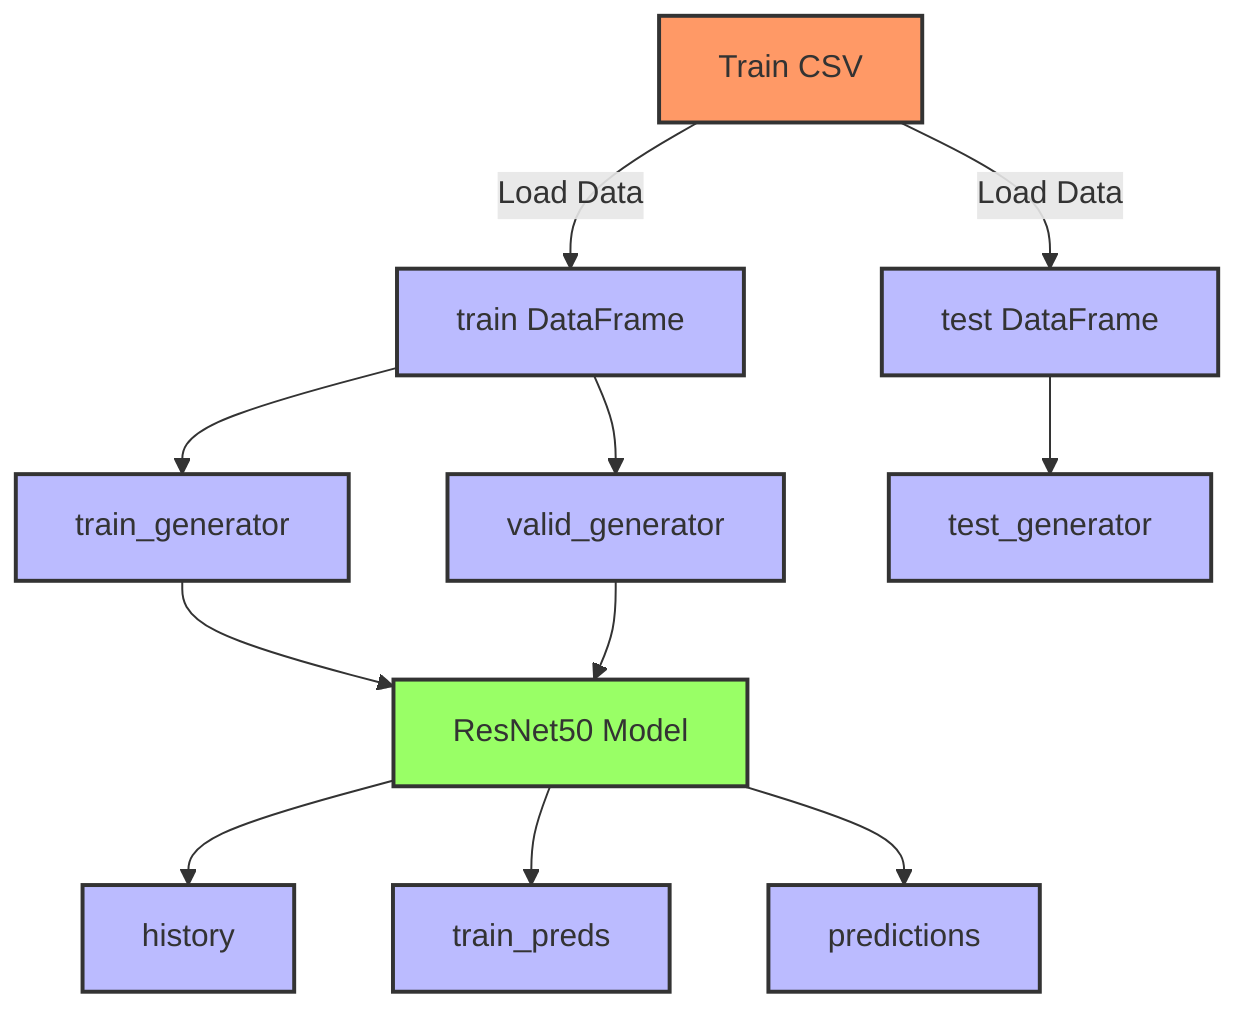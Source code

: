 flowchart TD

%% Data Sources
A[Train CSV]:::dataSource -->|Load Data| B[train DataFrame]:::dataVariable
A[Train CSV]:::dataSource -->|Load Data| C[test DataFrame]:::dataVariable

%% Data Processing
B --> D[train_generator]:::dataVariable
B --> E[valid_generator]:::dataVariable
C --> F[test_generator]:::dataVariable

%% Model Creation and Training
D & E --> G[ResNet50 Model]:::model
G --> H[history]:::dataVariable

%% Model Evaluation
G --> I[train_preds]:::dataVariable
G --> J[predictions]:::dataVariable

%% Styling
classDef dataSource fill:#f96,stroke:#333,stroke-width:2px;
classDef dataVariable fill:#bbf,stroke:#333,stroke-width:2px;
classDef model fill:#9f6,stroke:#333,stroke-width:2px;